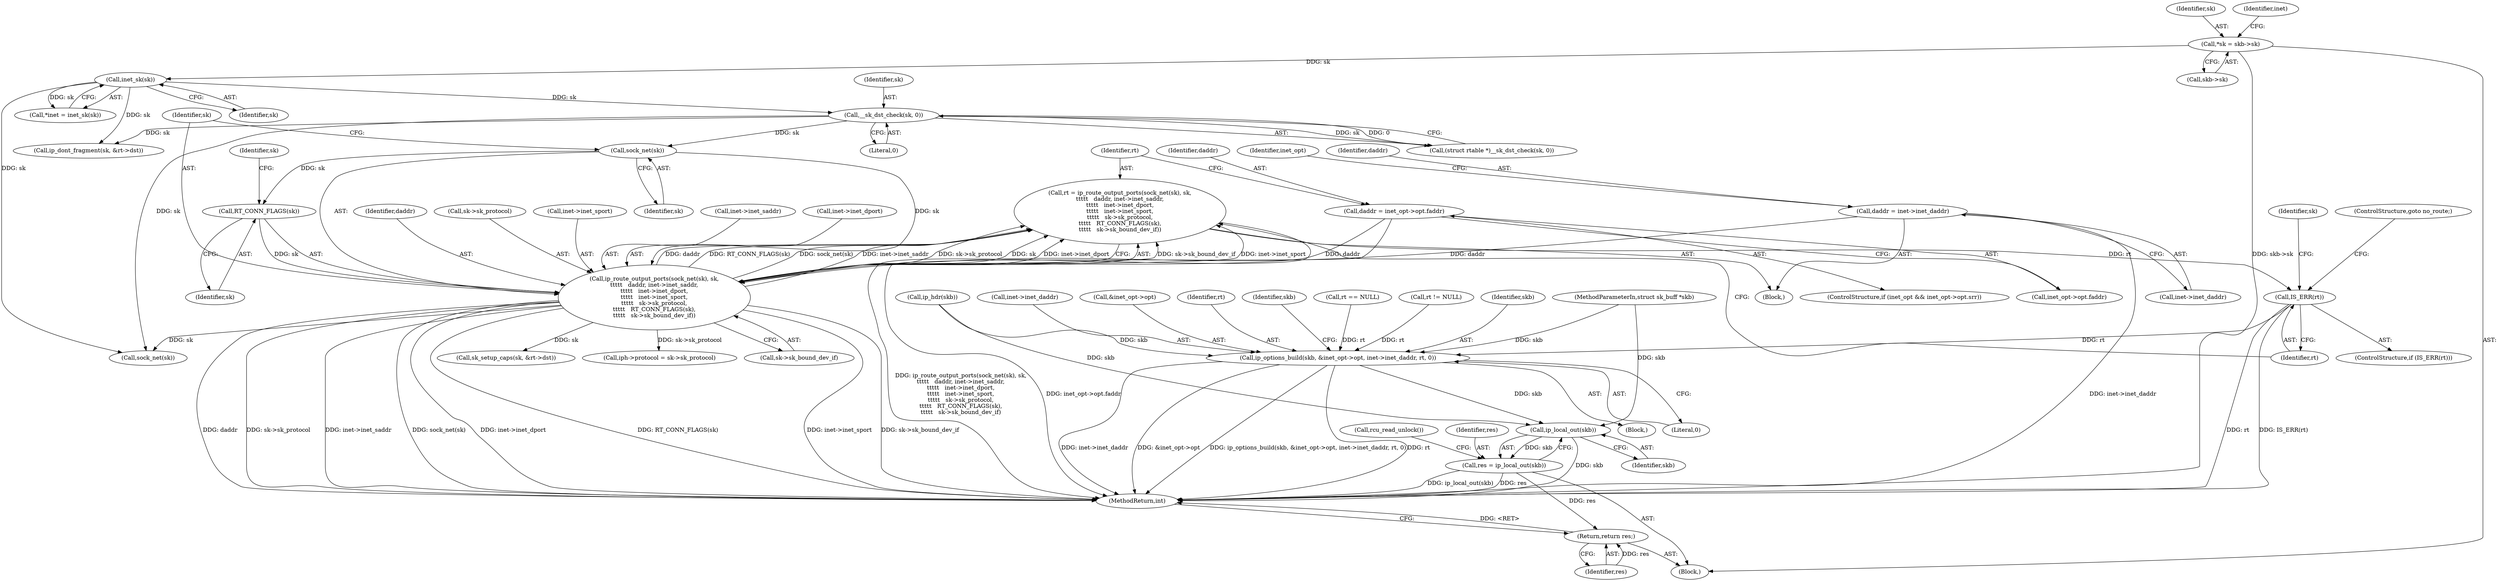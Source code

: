 digraph "0_linux_f6d8bd051c391c1c0458a30b2a7abcd939329259_22@pointer" {
"1000173" [label="(Call,rt = ip_route_output_ports(sock_net(sk), sk,\n\t\t\t\t\t   daddr, inet->inet_saddr,\n\t\t\t\t\t   inet->inet_dport,\n\t\t\t\t\t   inet->inet_sport,\n\t\t\t\t\t   sk->sk_protocol,\n\t\t\t\t\t   RT_CONN_FLAGS(sk),\n\t\t\t\t\t   sk->sk_bound_dev_if))"];
"1000175" [label="(Call,ip_route_output_ports(sock_net(sk), sk,\n\t\t\t\t\t   daddr, inet->inet_saddr,\n\t\t\t\t\t   inet->inet_dport,\n\t\t\t\t\t   inet->inet_sport,\n\t\t\t\t\t   sk->sk_protocol,\n\t\t\t\t\t   RT_CONN_FLAGS(sk),\n\t\t\t\t\t   sk->sk_bound_dev_if))"];
"1000176" [label="(Call,sock_net(sk))"];
"1000144" [label="(Call,__sk_dst_check(sk, 0))"];
"1000118" [label="(Call,inet_sk(sk))"];
"1000110" [label="(Call,*sk = skb->sk)"];
"1000192" [label="(Call,RT_CONN_FLAGS(sk))"];
"1000166" [label="(Call,daddr = inet_opt->opt.faddr)"];
"1000153" [label="(Call,daddr = inet->inet_daddr)"];
"1000198" [label="(Call,IS_ERR(rt))"];
"1000344" [label="(Call,ip_options_build(skb, &inet_opt->opt, inet->inet_daddr, rt, 0))"];
"1000371" [label="(Call,ip_local_out(skb))"];
"1000369" [label="(Call,res = ip_local_out(skb))"];
"1000374" [label="(Return,return res;)"];
"1000166" [label="(Call,daddr = inet_opt->opt.faddr)"];
"1000160" [label="(Identifier,inet_opt)"];
"1000119" [label="(Identifier,sk)"];
"1000354" [label="(Literal,0)"];
"1000374" [label="(Return,return res;)"];
"1000198" [label="(Call,IS_ERR(rt))"];
"1000197" [label="(ControlStructure,if (IS_ERR(rt)))"];
"1000373" [label="(Call,rcu_read_unlock())"];
"1000357" [label="(Identifier,skb)"];
"1000116" [label="(Call,*inet = inet_sk(sk))"];
"1000146" [label="(Literal,0)"];
"1000111" [label="(Identifier,sk)"];
"1000158" [label="(ControlStructure,if (inet_opt && inet_opt->opt.srr))"];
"1000202" [label="(Identifier,sk)"];
"1000371" [label="(Call,ip_local_out(skb))"];
"1000370" [label="(Identifier,res)"];
"1000175" [label="(Call,ip_route_output_ports(sock_net(sk), sk,\n\t\t\t\t\t   daddr, inet->inet_saddr,\n\t\t\t\t\t   inet->inet_dport,\n\t\t\t\t\t   inet->inet_sport,\n\t\t\t\t\t   sk->sk_protocol,\n\t\t\t\t\t   RT_CONN_FLAGS(sk),\n\t\t\t\t\t   sk->sk_bound_dev_if))"];
"1000201" [label="(Call,sk_setup_caps(sk, &rt->dst))"];
"1000142" [label="(Call,(struct rtable *)__sk_dst_check(sk, 0))"];
"1000155" [label="(Call,inet->inet_daddr)"];
"1000303" [label="(Call,iph->protocol = sk->sk_protocol)"];
"1000194" [label="(Call,sk->sk_bound_dev_if)"];
"1000199" [label="(Identifier,rt)"];
"1000176" [label="(Call,sock_net(sk))"];
"1000177" [label="(Identifier,sk)"];
"1000271" [label="(Call,ip_dont_fragment(sk, &rt->dst))"];
"1000179" [label="(Identifier,daddr)"];
"1000189" [label="(Call,sk->sk_protocol)"];
"1000108" [label="(Block,)"];
"1000148" [label="(Call,rt == NULL)"];
"1000136" [label="(Call,rt != NULL)"];
"1000192" [label="(Call,RT_CONN_FLAGS(sk))"];
"1000107" [label="(MethodParameterIn,struct sk_buff *skb)"];
"1000168" [label="(Call,inet_opt->opt.faddr)"];
"1000200" [label="(ControlStructure,goto no_route;)"];
"1000154" [label="(Identifier,daddr)"];
"1000167" [label="(Identifier,daddr)"];
"1000345" [label="(Identifier,skb)"];
"1000174" [label="(Identifier,rt)"];
"1000110" [label="(Call,*sk = skb->sk)"];
"1000350" [label="(Call,inet->inet_daddr)"];
"1000372" [label="(Identifier,skb)"];
"1000178" [label="(Identifier,sk)"];
"1000195" [label="(Identifier,sk)"];
"1000344" [label="(Call,ip_options_build(skb, &inet_opt->opt, inet->inet_daddr, rt, 0))"];
"1000346" [label="(Call,&inet_opt->opt)"];
"1000173" [label="(Call,rt = ip_route_output_ports(sock_net(sk), sk,\n\t\t\t\t\t   daddr, inet->inet_saddr,\n\t\t\t\t\t   inet->inet_dport,\n\t\t\t\t\t   inet->inet_sport,\n\t\t\t\t\t   sk->sk_protocol,\n\t\t\t\t\t   RT_CONN_FLAGS(sk),\n\t\t\t\t\t   sk->sk_bound_dev_if))"];
"1000369" [label="(Call,res = ip_local_out(skb))"];
"1000186" [label="(Call,inet->inet_sport)"];
"1000112" [label="(Call,skb->sk)"];
"1000375" [label="(Identifier,res)"];
"1000153" [label="(Call,daddr = inet->inet_daddr)"];
"1000151" [label="(Block,)"];
"1000145" [label="(Identifier,sk)"];
"1000180" [label="(Call,inet->inet_saddr)"];
"1000183" [label="(Call,inet->inet_dport)"];
"1000379" [label="(Call,sock_net(sk))"];
"1000193" [label="(Identifier,sk)"];
"1000353" [label="(Identifier,rt)"];
"1000332" [label="(Block,)"];
"1000118" [label="(Call,inet_sk(sk))"];
"1000144" [label="(Call,__sk_dst_check(sk, 0))"];
"1000387" [label="(MethodReturn,int)"];
"1000117" [label="(Identifier,inet)"];
"1000248" [label="(Call,ip_hdr(skb))"];
"1000173" -> "1000151"  [label="AST: "];
"1000173" -> "1000175"  [label="CFG: "];
"1000174" -> "1000173"  [label="AST: "];
"1000175" -> "1000173"  [label="AST: "];
"1000199" -> "1000173"  [label="CFG: "];
"1000173" -> "1000387"  [label="DDG: ip_route_output_ports(sock_net(sk), sk,\n\t\t\t\t\t   daddr, inet->inet_saddr,\n\t\t\t\t\t   inet->inet_dport,\n\t\t\t\t\t   inet->inet_sport,\n\t\t\t\t\t   sk->sk_protocol,\n\t\t\t\t\t   RT_CONN_FLAGS(sk),\n\t\t\t\t\t   sk->sk_bound_dev_if)"];
"1000175" -> "1000173"  [label="DDG: sk->sk_bound_dev_if"];
"1000175" -> "1000173"  [label="DDG: inet->inet_sport"];
"1000175" -> "1000173"  [label="DDG: daddr"];
"1000175" -> "1000173"  [label="DDG: RT_CONN_FLAGS(sk)"];
"1000175" -> "1000173"  [label="DDG: sock_net(sk)"];
"1000175" -> "1000173"  [label="DDG: inet->inet_saddr"];
"1000175" -> "1000173"  [label="DDG: sk->sk_protocol"];
"1000175" -> "1000173"  [label="DDG: sk"];
"1000175" -> "1000173"  [label="DDG: inet->inet_dport"];
"1000173" -> "1000198"  [label="DDG: rt"];
"1000175" -> "1000194"  [label="CFG: "];
"1000176" -> "1000175"  [label="AST: "];
"1000178" -> "1000175"  [label="AST: "];
"1000179" -> "1000175"  [label="AST: "];
"1000180" -> "1000175"  [label="AST: "];
"1000183" -> "1000175"  [label="AST: "];
"1000186" -> "1000175"  [label="AST: "];
"1000189" -> "1000175"  [label="AST: "];
"1000192" -> "1000175"  [label="AST: "];
"1000194" -> "1000175"  [label="AST: "];
"1000175" -> "1000387"  [label="DDG: inet->inet_sport"];
"1000175" -> "1000387"  [label="DDG: sk->sk_bound_dev_if"];
"1000175" -> "1000387"  [label="DDG: daddr"];
"1000175" -> "1000387"  [label="DDG: sk->sk_protocol"];
"1000175" -> "1000387"  [label="DDG: inet->inet_saddr"];
"1000175" -> "1000387"  [label="DDG: sock_net(sk)"];
"1000175" -> "1000387"  [label="DDG: inet->inet_dport"];
"1000175" -> "1000387"  [label="DDG: RT_CONN_FLAGS(sk)"];
"1000176" -> "1000175"  [label="DDG: sk"];
"1000192" -> "1000175"  [label="DDG: sk"];
"1000166" -> "1000175"  [label="DDG: daddr"];
"1000153" -> "1000175"  [label="DDG: daddr"];
"1000175" -> "1000201"  [label="DDG: sk"];
"1000175" -> "1000303"  [label="DDG: sk->sk_protocol"];
"1000175" -> "1000379"  [label="DDG: sk"];
"1000176" -> "1000177"  [label="CFG: "];
"1000177" -> "1000176"  [label="AST: "];
"1000178" -> "1000176"  [label="CFG: "];
"1000144" -> "1000176"  [label="DDG: sk"];
"1000176" -> "1000192"  [label="DDG: sk"];
"1000144" -> "1000142"  [label="AST: "];
"1000144" -> "1000146"  [label="CFG: "];
"1000145" -> "1000144"  [label="AST: "];
"1000146" -> "1000144"  [label="AST: "];
"1000142" -> "1000144"  [label="CFG: "];
"1000144" -> "1000142"  [label="DDG: sk"];
"1000144" -> "1000142"  [label="DDG: 0"];
"1000118" -> "1000144"  [label="DDG: sk"];
"1000144" -> "1000271"  [label="DDG: sk"];
"1000144" -> "1000379"  [label="DDG: sk"];
"1000118" -> "1000116"  [label="AST: "];
"1000118" -> "1000119"  [label="CFG: "];
"1000119" -> "1000118"  [label="AST: "];
"1000116" -> "1000118"  [label="CFG: "];
"1000118" -> "1000116"  [label="DDG: sk"];
"1000110" -> "1000118"  [label="DDG: sk"];
"1000118" -> "1000271"  [label="DDG: sk"];
"1000118" -> "1000379"  [label="DDG: sk"];
"1000110" -> "1000108"  [label="AST: "];
"1000110" -> "1000112"  [label="CFG: "];
"1000111" -> "1000110"  [label="AST: "];
"1000112" -> "1000110"  [label="AST: "];
"1000117" -> "1000110"  [label="CFG: "];
"1000110" -> "1000387"  [label="DDG: skb->sk"];
"1000192" -> "1000193"  [label="CFG: "];
"1000193" -> "1000192"  [label="AST: "];
"1000195" -> "1000192"  [label="CFG: "];
"1000166" -> "1000158"  [label="AST: "];
"1000166" -> "1000168"  [label="CFG: "];
"1000167" -> "1000166"  [label="AST: "];
"1000168" -> "1000166"  [label="AST: "];
"1000174" -> "1000166"  [label="CFG: "];
"1000166" -> "1000387"  [label="DDG: inet_opt->opt.faddr"];
"1000153" -> "1000151"  [label="AST: "];
"1000153" -> "1000155"  [label="CFG: "];
"1000154" -> "1000153"  [label="AST: "];
"1000155" -> "1000153"  [label="AST: "];
"1000160" -> "1000153"  [label="CFG: "];
"1000153" -> "1000387"  [label="DDG: inet->inet_daddr"];
"1000198" -> "1000197"  [label="AST: "];
"1000198" -> "1000199"  [label="CFG: "];
"1000199" -> "1000198"  [label="AST: "];
"1000200" -> "1000198"  [label="CFG: "];
"1000202" -> "1000198"  [label="CFG: "];
"1000198" -> "1000387"  [label="DDG: rt"];
"1000198" -> "1000387"  [label="DDG: IS_ERR(rt)"];
"1000198" -> "1000344"  [label="DDG: rt"];
"1000344" -> "1000332"  [label="AST: "];
"1000344" -> "1000354"  [label="CFG: "];
"1000345" -> "1000344"  [label="AST: "];
"1000346" -> "1000344"  [label="AST: "];
"1000350" -> "1000344"  [label="AST: "];
"1000353" -> "1000344"  [label="AST: "];
"1000354" -> "1000344"  [label="AST: "];
"1000357" -> "1000344"  [label="CFG: "];
"1000344" -> "1000387"  [label="DDG: ip_options_build(skb, &inet_opt->opt, inet->inet_daddr, rt, 0)"];
"1000344" -> "1000387"  [label="DDG: rt"];
"1000344" -> "1000387"  [label="DDG: inet->inet_daddr"];
"1000344" -> "1000387"  [label="DDG: &inet_opt->opt"];
"1000248" -> "1000344"  [label="DDG: skb"];
"1000107" -> "1000344"  [label="DDG: skb"];
"1000148" -> "1000344"  [label="DDG: rt"];
"1000136" -> "1000344"  [label="DDG: rt"];
"1000344" -> "1000371"  [label="DDG: skb"];
"1000371" -> "1000369"  [label="AST: "];
"1000371" -> "1000372"  [label="CFG: "];
"1000372" -> "1000371"  [label="AST: "];
"1000369" -> "1000371"  [label="CFG: "];
"1000371" -> "1000387"  [label="DDG: skb"];
"1000371" -> "1000369"  [label="DDG: skb"];
"1000248" -> "1000371"  [label="DDG: skb"];
"1000107" -> "1000371"  [label="DDG: skb"];
"1000369" -> "1000108"  [label="AST: "];
"1000370" -> "1000369"  [label="AST: "];
"1000373" -> "1000369"  [label="CFG: "];
"1000369" -> "1000387"  [label="DDG: res"];
"1000369" -> "1000387"  [label="DDG: ip_local_out(skb)"];
"1000369" -> "1000374"  [label="DDG: res"];
"1000374" -> "1000108"  [label="AST: "];
"1000374" -> "1000375"  [label="CFG: "];
"1000375" -> "1000374"  [label="AST: "];
"1000387" -> "1000374"  [label="CFG: "];
"1000374" -> "1000387"  [label="DDG: <RET>"];
"1000375" -> "1000374"  [label="DDG: res"];
}
